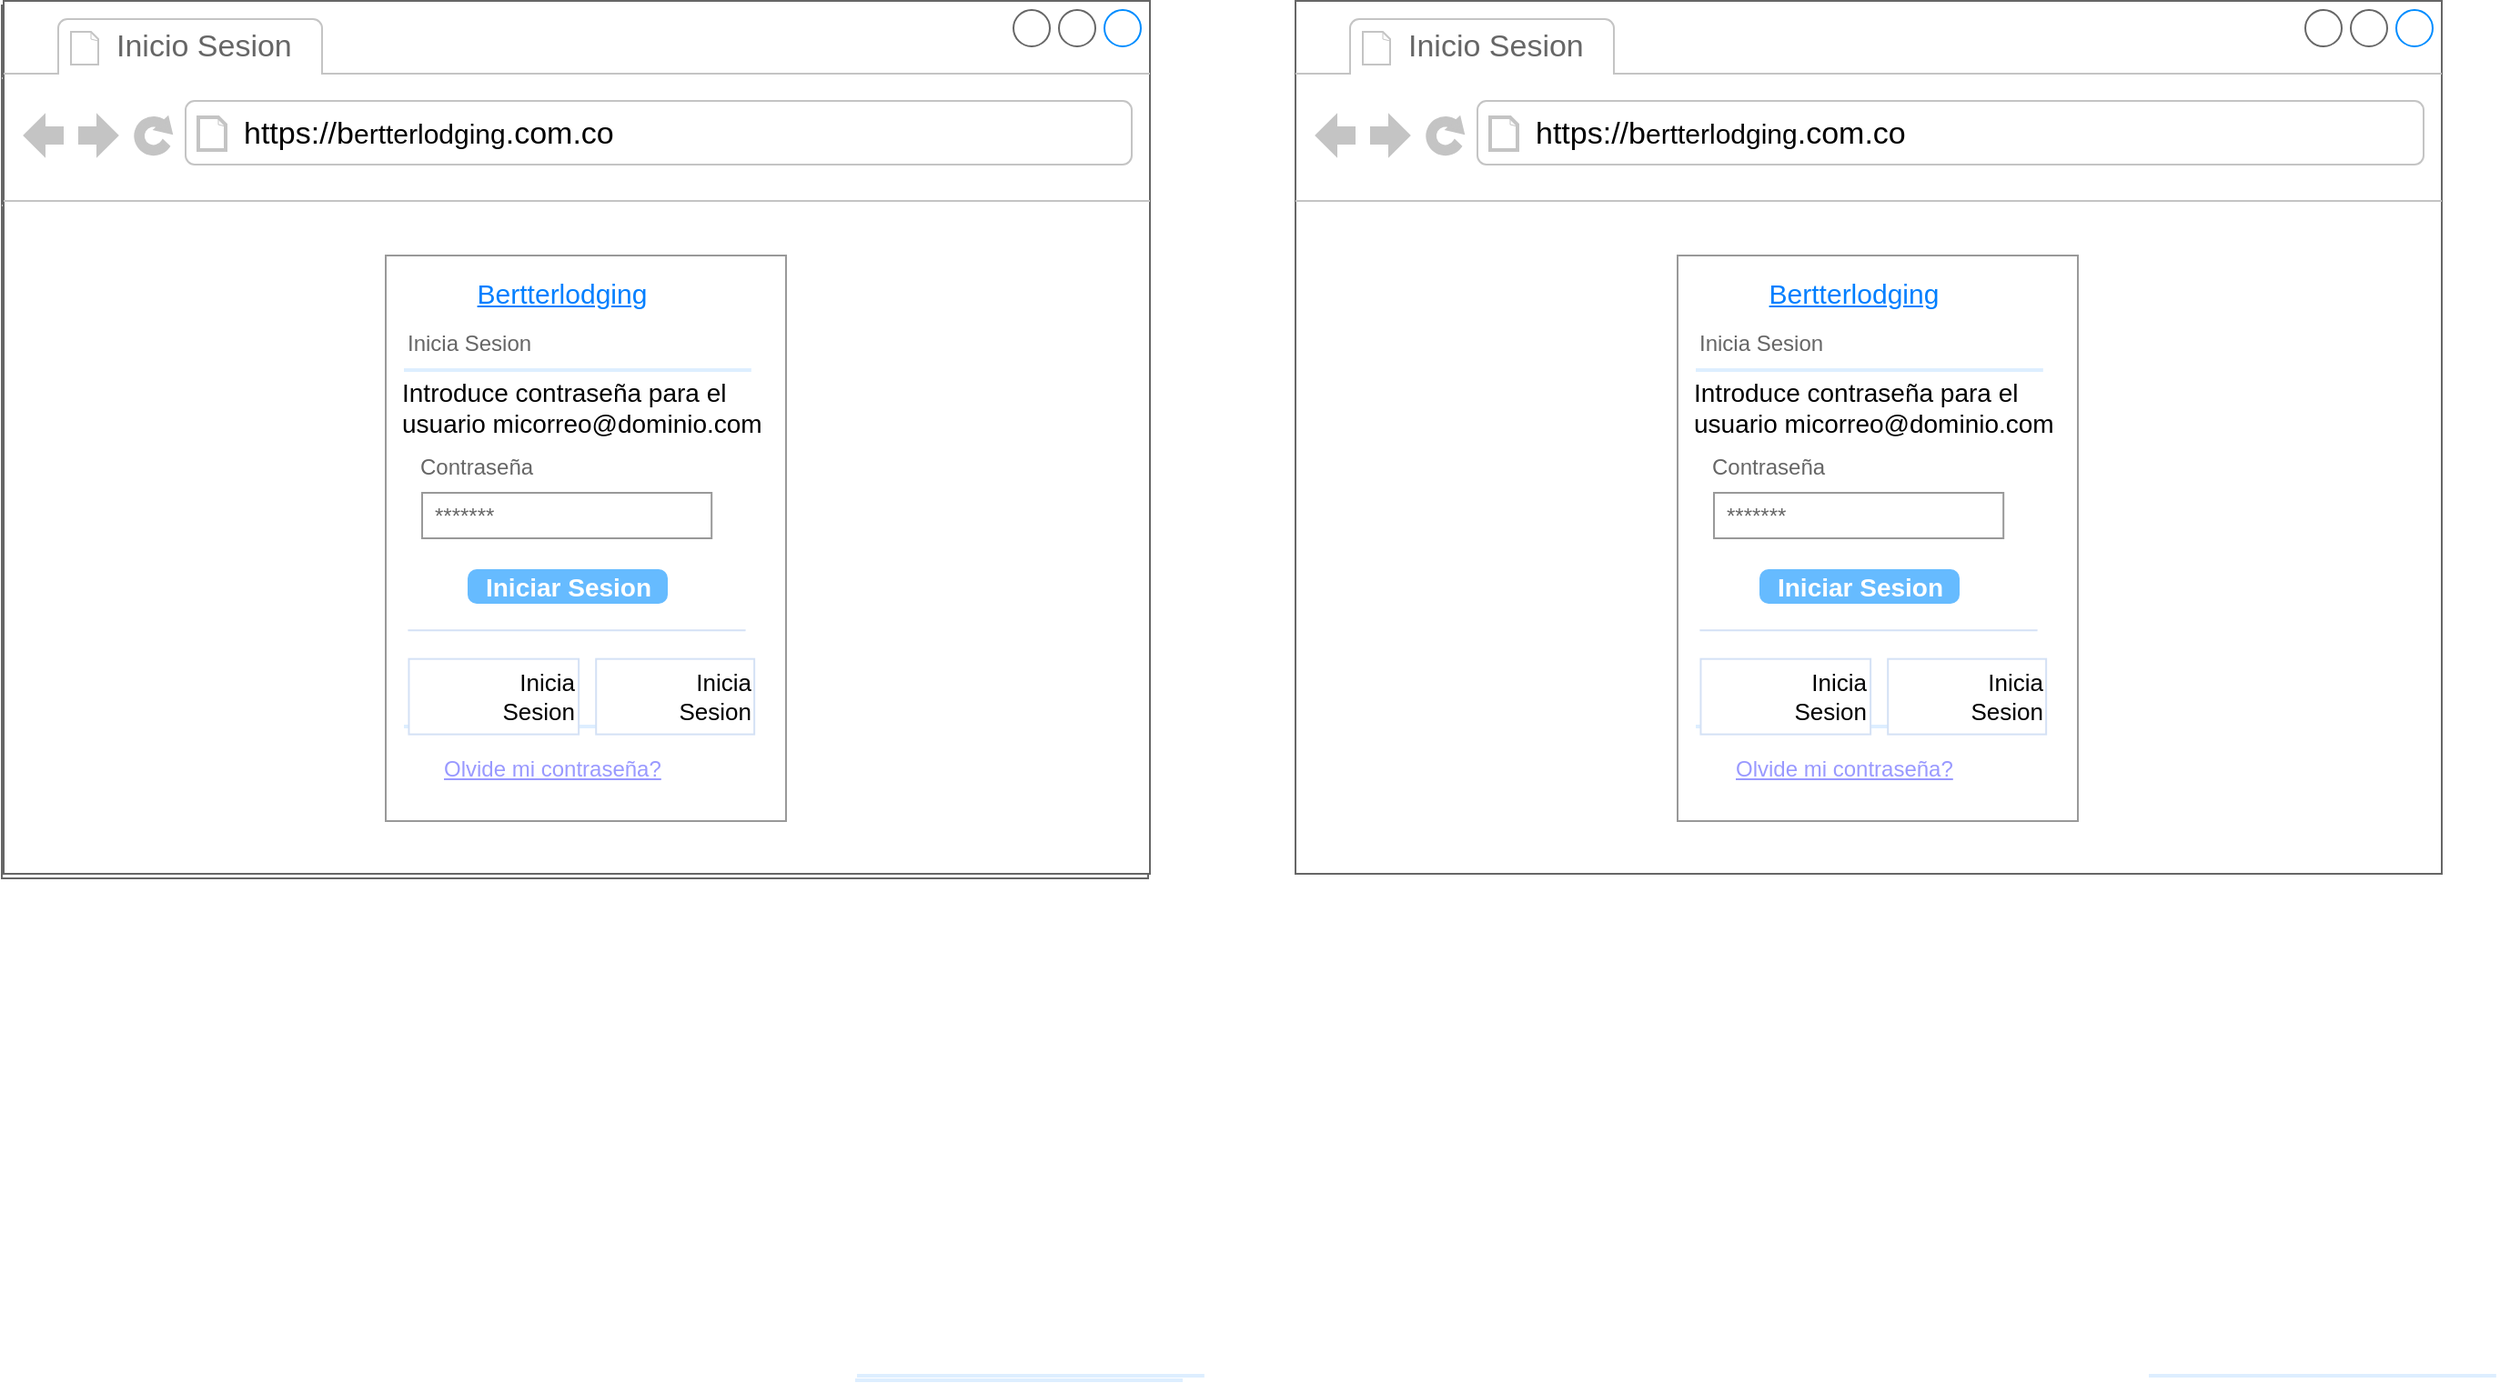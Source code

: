<mxfile version="12.0.0" type="device" pages="2"><diagram id="JrLHnYia4jThYeWafEyb" name="InicioSesion"><mxGraphModel dx="992" dy="542" grid="1" gridSize="10" guides="1" tooltips="1" connect="1" arrows="1" fold="1" page="1" pageScale="1" pageWidth="1654" pageHeight="2336" math="0" shadow="0"><root><mxCell id="0"/><mxCell id="1" parent="0"/><mxCell id="204Yd5TzRGmuZy3mgXuw-1" value="" style="strokeWidth=1;shadow=0;dashed=0;align=right;html=1;shape=mxgraph.mockup.containers.browserWindow;rSize=0;fillColor=#ffffff;strokeColor=#666666;strokeColor2=#008cff;strokeColor3=#c4c4c4;mainText=,;recursiveResize=0;" vertex="1" parent="1"><mxGeometry x="54" y="40" width="630" height="480" as="geometry"/></mxCell><mxCell id="204Yd5TzRGmuZy3mgXuw-4" value="" style="strokeWidth=1;shadow=0;align=center;html=1;shape=mxgraph.mockup.forms.rrect;rSize=0;strokeColor=#999999;fillColor=#ffffff;rotation=0;perimeterSpacing=8;" vertex="1" parent="204Yd5TzRGmuZy3mgXuw-1"><mxGeometry x="210" y="140" width="198" height="311" as="geometry"/></mxCell><mxCell id="204Yd5TzRGmuZy3mgXuw-5" value="Inicia Sesion" style="strokeWidth=1;shadow=0;dashed=0;align=center;html=1;shape=mxgraph.mockup.forms.anchor;fontSize=12;fontColor=#666666;align=left;resizeWidth=1;spacingLeft=0;" vertex="1" parent="204Yd5TzRGmuZy3mgXuw-4"><mxGeometry width="100" height="20" relative="1" as="geometry"><mxPoint x="10" y="38" as="offset"/></mxGeometry></mxCell><mxCell id="204Yd5TzRGmuZy3mgXuw-6" value="" style="shape=line;strokeColor=#ddeeff;strokeWidth=2;html=1;resizeWidth=1;" vertex="1" parent="204Yd5TzRGmuZy3mgXuw-4"><mxGeometry width="180" height="10" relative="1" as="geometry"><mxPoint x="10" y="58" as="offset"/></mxGeometry></mxCell><mxCell id="204Yd5TzRGmuZy3mgXuw-7" value="E-mail" style="strokeWidth=1;shadow=0;dashed=0;align=center;html=1;shape=mxgraph.mockup.forms.anchor;fontSize=12;fontColor=#666666;align=left;resizeWidth=1;spacingLeft=0;" vertex="1" parent="204Yd5TzRGmuZy3mgXuw-4"><mxGeometry width="100" height="20" relative="1" as="geometry"><mxPoint x="10" y="68" as="offset"/></mxGeometry></mxCell><mxCell id="204Yd5TzRGmuZy3mgXuw-8" value="micorreo@dominio.com" style="strokeWidth=1;shadow=0;dashed=0;align=center;html=1;shape=mxgraph.mockup.forms.rrect;rSize=0;strokeColor=#999999;fontColor=#666666;align=left;spacingLeft=5;resizeWidth=1;" vertex="1" parent="204Yd5TzRGmuZy3mgXuw-4"><mxGeometry width="150" height="25" relative="1" as="geometry"><mxPoint x="10" y="88" as="offset"/></mxGeometry></mxCell><mxCell id="204Yd5TzRGmuZy3mgXuw-11" value="Siguiente" style="strokeWidth=1;shadow=0;dashed=0;align=center;html=1;shape=mxgraph.mockup.forms.rrect;rSize=5;strokeColor=none;fontColor=#ffffff;fillColor=#66bbff;fontSize=14;fontStyle=1;" vertex="1" parent="204Yd5TzRGmuZy3mgXuw-4"><mxGeometry y="1" width="110" height="19" relative="1" as="geometry"><mxPoint x="30.5" y="-181" as="offset"/></mxGeometry></mxCell><mxCell id="204Yd5TzRGmuZy3mgXuw-12" value="Olvide mi contraseña?" style="strokeWidth=1;shadow=0;dashed=0;align=center;html=1;shape=mxgraph.mockup.forms.anchor;fontSize=12;fontColor=#9999ff;align=left;spacingLeft=0;fontStyle=4;resizeWidth=1;" vertex="1" parent="204Yd5TzRGmuZy3mgXuw-4"><mxGeometry y="1" width="150" height="20" relative="1" as="geometry"><mxPoint x="9" y="-26" as="offset"/></mxGeometry></mxCell><mxCell id="204Yd5TzRGmuZy3mgXuw-13" value="" style="shape=line;strokeColor=#ddeeff;strokeWidth=2;html=1;resizeWidth=1;" vertex="1" parent="204Yd5TzRGmuZy3mgXuw-4"><mxGeometry y="1" width="180" height="10" relative="1" as="geometry"><mxPoint x="10" y="-90" as="offset"/></mxGeometry></mxCell><mxCell id="204Yd5TzRGmuZy3mgXuw-14" value="Nuevo Usuario" style="strokeWidth=1;shadow=0;dashed=0;align=center;html=1;shape=mxgraph.mockup.forms.anchor;fontSize=12;fontColor=#666666;align=left;spacingLeft=0;resizeWidth=1;" vertex="1" parent="204Yd5TzRGmuZy3mgXuw-4"><mxGeometry y="1" width="150" height="20" relative="1" as="geometry"><mxPoint x="10" y="-70" as="offset"/></mxGeometry></mxCell><mxCell id="204Yd5TzRGmuZy3mgXuw-15" value="Registrate" style="strokeWidth=1;shadow=0;dashed=0;align=center;html=1;shape=mxgraph.mockup.forms.rrect;rSize=5;strokeColor=none;fontColor=#ffffff;fillColor=#66bbff;fontSize=13;fontStyle=1;" vertex="1" parent="204Yd5TzRGmuZy3mgXuw-4"><mxGeometry y="1" width="110" height="19" relative="1" as="geometry"><mxPoint x="20" y="-50" as="offset"/></mxGeometry></mxCell><mxCell id="204Yd5TzRGmuZy3mgXuw-16" value="" style="shape=line;strokeColor=#ddeeff;strokeWidth=2;html=1;resizeWidth=1;" vertex="1" parent="204Yd5TzRGmuZy3mgXuw-4"><mxGeometry y="1" width="180" height="10" relative="1" as="geometry"><mxPoint x="259" y="300" as="offset"/></mxGeometry></mxCell><mxCell id="204Yd5TzRGmuZy3mgXuw-17" value="" style="verticalLabelPosition=bottom;shadow=0;dashed=0;align=center;html=1;verticalAlign=top;strokeWidth=1;shape=mxgraph.mockup.markup.line;fontSize=13;strokeColor=#D4E1F5;" vertex="1" parent="204Yd5TzRGmuZy3mgXuw-4"><mxGeometry x="11.5" y="162.767" width="175" height="20.733" as="geometry"/></mxCell><mxCell id="204Yd5TzRGmuZy3mgXuw-18" value="Inicia &lt;br&gt;Sesion" style="rounded=0;whiteSpace=wrap;html=1;shadow=0;strokeColor=#D4E1F5;fontSize=13;align=right;" vertex="1" parent="204Yd5TzRGmuZy3mgXuw-4"><mxGeometry x="12" y="188.844" width="88" height="41.467" as="geometry"/></mxCell><mxCell id="204Yd5TzRGmuZy3mgXuw-19" value="Inicia &lt;br&gt;Sesion" style="rounded=0;whiteSpace=wrap;html=1;shadow=0;strokeColor=#D4E1F5;fontSize=13;align=right;" vertex="1" parent="204Yd5TzRGmuZy3mgXuw-4"><mxGeometry x="109" y="188.844" width="82" height="41.467" as="geometry"/></mxCell><mxCell id="204Yd5TzRGmuZy3mgXuw-20" value="" style="shape=image;html=1;verticalAlign=top;verticalLabelPosition=bottom;labelBackgroundColor=#ffffff;imageAspect=0;aspect=fixed;image=https://cdn3.iconfinder.com/data/icons/free-social-icons/67/facebook_circle_color-128.png;shadow=0;strokeColor=#D4E1F5;fontSize=13;" vertex="1" parent="204Yd5TzRGmuZy3mgXuw-4"><mxGeometry x="17" y="195.064" width="27.16" height="27.16" as="geometry"/></mxCell><mxCell id="204Yd5TzRGmuZy3mgXuw-24" value="" style="shape=image;html=1;verticalAlign=top;verticalLabelPosition=bottom;labelBackgroundColor=#ffffff;imageAspect=0;aspect=fixed;image=https://cdn2.iconfinder.com/data/icons/social-icons-circular-color/512/gmail-128.png;shadow=0;strokeColor=#D4E1F5;fontSize=13;" vertex="1" parent="204Yd5TzRGmuZy3mgXuw-4"><mxGeometry x="112" y="195.064" width="28.13" height="28.13" as="geometry"/></mxCell><mxCell id="204Yd5TzRGmuZy3mgXuw-25" value="Bertterlodging" style="text;html=1;strokeColor=none;fillColor=none;align=center;verticalAlign=middle;whiteSpace=wrap;rounded=0;shadow=0;fontSize=15;fontStyle=4;fontColor=#007FFF;" vertex="1" parent="204Yd5TzRGmuZy3mgXuw-4"><mxGeometry x="72" y="10" width="40" height="20" as="geometry"/></mxCell><mxCell id="204Yd5TzRGmuZy3mgXuw-2" value="Inicio Sesion" style="strokeWidth=1;shadow=0;dashed=0;align=center;html=1;shape=mxgraph.mockup.containers.anchor;fontSize=17;fontColor=#666666;align=left;" vertex="1" parent="204Yd5TzRGmuZy3mgXuw-1"><mxGeometry x="60" y="12" width="110" height="26" as="geometry"/></mxCell><mxCell id="204Yd5TzRGmuZy3mgXuw-3" value="&lt;font color=&quot;#000000&quot;&gt;https://b&lt;span style=&quot;font-size: 15px ; text-align: center ; white-space: normal&quot;&gt;ertterlodging&lt;/span&gt;.com.co&lt;/font&gt;" style="strokeWidth=1;shadow=0;dashed=0;align=center;html=1;shape=mxgraph.mockup.containers.anchor;rSize=0;fontSize=17;fontColor=#666666;align=left;" vertex="1" parent="204Yd5TzRGmuZy3mgXuw-1"><mxGeometry x="130" y="60" width="250" height="26" as="geometry"/></mxCell><mxCell id="204Yd5TzRGmuZy3mgXuw-26" value="" style="strokeWidth=1;shadow=0;dashed=0;align=right;html=1;shape=mxgraph.mockup.containers.browserWindow;rSize=0;fillColor=#ffffff;strokeColor=#666666;strokeColor2=#008cff;strokeColor3=#c4c4c4;mainText=,;recursiveResize=0;" vertex="1" parent="1"><mxGeometry x="765" y="37.5" width="630" height="480" as="geometry"/></mxCell><mxCell id="204Yd5TzRGmuZy3mgXuw-27" value="" style="strokeWidth=1;shadow=0;align=center;html=1;shape=mxgraph.mockup.forms.rrect;rSize=0;strokeColor=#999999;fillColor=#ffffff;rotation=0;perimeterSpacing=8;" vertex="1" parent="204Yd5TzRGmuZy3mgXuw-26"><mxGeometry x="210" y="140" width="220" height="311" as="geometry"/></mxCell><mxCell id="204Yd5TzRGmuZy3mgXuw-28" value="Inicia Sesion" style="strokeWidth=1;shadow=0;dashed=0;align=center;html=1;shape=mxgraph.mockup.forms.anchor;fontSize=12;fontColor=#666666;align=left;resizeWidth=1;spacingLeft=0;" vertex="1" parent="204Yd5TzRGmuZy3mgXuw-27"><mxGeometry width="106.061" height="20" relative="1" as="geometry"><mxPoint x="10" y="38" as="offset"/></mxGeometry></mxCell><mxCell id="204Yd5TzRGmuZy3mgXuw-29" value="" style="shape=line;strokeColor=#ddeeff;strokeWidth=2;html=1;resizeWidth=1;" vertex="1" parent="204Yd5TzRGmuZy3mgXuw-27"><mxGeometry width="190.909" height="10" relative="1" as="geometry"><mxPoint x="10" y="58" as="offset"/></mxGeometry></mxCell><mxCell id="204Yd5TzRGmuZy3mgXuw-30" value="Contraseña" style="strokeWidth=1;shadow=0;dashed=0;align=center;html=1;shape=mxgraph.mockup.forms.anchor;fontSize=12;fontColor=#666666;align=left;resizeWidth=1;spacingLeft=0;" vertex="1" parent="204Yd5TzRGmuZy3mgXuw-27"><mxGeometry width="106.061" height="20" relative="1" as="geometry"><mxPoint x="17" y="106" as="offset"/></mxGeometry></mxCell><mxCell id="204Yd5TzRGmuZy3mgXuw-31" value="*******" style="strokeWidth=1;shadow=0;dashed=0;align=center;html=1;shape=mxgraph.mockup.forms.rrect;rSize=0;strokeColor=#999999;fontColor=#666666;align=left;spacingLeft=5;resizeWidth=1;" vertex="1" parent="204Yd5TzRGmuZy3mgXuw-27"><mxGeometry width="159.091" height="25" relative="1" as="geometry"><mxPoint x="20" y="130.5" as="offset"/></mxGeometry></mxCell><mxCell id="204Yd5TzRGmuZy3mgXuw-32" value="Iniciar Sesion" style="strokeWidth=1;shadow=0;dashed=0;align=center;html=1;shape=mxgraph.mockup.forms.rrect;rSize=5;strokeColor=none;fontColor=#ffffff;fillColor=#66bbff;fontSize=14;fontStyle=1;" vertex="1" parent="204Yd5TzRGmuZy3mgXuw-27"><mxGeometry y="1" width="110" height="19" relative="1" as="geometry"><mxPoint x="45" y="-138.5" as="offset"/></mxGeometry></mxCell><mxCell id="204Yd5TzRGmuZy3mgXuw-33" value="Olvide mi contraseña?" style="strokeWidth=1;shadow=0;dashed=0;align=center;html=1;shape=mxgraph.mockup.forms.anchor;fontSize=12;fontColor=#9999ff;align=left;spacingLeft=0;fontStyle=4;resizeWidth=1;" vertex="1" parent="204Yd5TzRGmuZy3mgXuw-27"><mxGeometry y="1" width="159.091" height="20" relative="1" as="geometry"><mxPoint x="30" y="-38.5" as="offset"/></mxGeometry></mxCell><mxCell id="204Yd5TzRGmuZy3mgXuw-34" value="" style="shape=line;strokeColor=#ddeeff;strokeWidth=2;html=1;resizeWidth=1;" vertex="1" parent="204Yd5TzRGmuZy3mgXuw-27"><mxGeometry y="1" width="190.909" height="10" relative="1" as="geometry"><mxPoint x="10" y="-57" as="offset"/></mxGeometry></mxCell><mxCell id="204Yd5TzRGmuZy3mgXuw-35" value="" style="strokeWidth=1;shadow=0;dashed=0;align=center;html=1;shape=mxgraph.mockup.forms.anchor;fontSize=12;fontColor=#666666;align=left;spacingLeft=0;resizeWidth=1;" vertex="1" parent="204Yd5TzRGmuZy3mgXuw-27"><mxGeometry y="1" width="159.091" height="20" relative="1" as="geometry"><mxPoint x="10" y="-70" as="offset"/></mxGeometry></mxCell><mxCell id="204Yd5TzRGmuZy3mgXuw-37" value="" style="shape=line;strokeColor=#ddeeff;strokeWidth=2;html=1;resizeWidth=1;" vertex="1" parent="204Yd5TzRGmuZy3mgXuw-27"><mxGeometry y="1" width="190.909" height="10" relative="1" as="geometry"><mxPoint x="259" y="300" as="offset"/></mxGeometry></mxCell><mxCell id="204Yd5TzRGmuZy3mgXuw-38" value="" style="verticalLabelPosition=bottom;shadow=0;dashed=0;align=center;html=1;verticalAlign=top;strokeWidth=1;shape=mxgraph.mockup.markup.line;fontSize=13;strokeColor=#D4E1F5;" vertex="1" parent="204Yd5TzRGmuZy3mgXuw-27"><mxGeometry x="12.197" y="195.767" width="185.606" height="20.733" as="geometry"/></mxCell><mxCell id="204Yd5TzRGmuZy3mgXuw-39" value="Inicia &lt;br&gt;Sesion" style="rounded=0;whiteSpace=wrap;html=1;shadow=0;strokeColor=#D4E1F5;fontSize=13;align=right;" vertex="1" parent="204Yd5TzRGmuZy3mgXuw-27"><mxGeometry x="12.727" y="221.844" width="93.333" height="41.467" as="geometry"/></mxCell><mxCell id="204Yd5TzRGmuZy3mgXuw-40" value="Inicia &lt;br&gt;Sesion" style="rounded=0;whiteSpace=wrap;html=1;shadow=0;strokeColor=#D4E1F5;fontSize=13;align=right;" vertex="1" parent="204Yd5TzRGmuZy3mgXuw-27"><mxGeometry x="115.606" y="221.844" width="86.97" height="41.467" as="geometry"/></mxCell><mxCell id="204Yd5TzRGmuZy3mgXuw-41" value="" style="shape=image;html=1;verticalAlign=top;verticalLabelPosition=bottom;labelBackgroundColor=#ffffff;imageAspect=0;aspect=fixed;image=https://cdn3.iconfinder.com/data/icons/free-social-icons/67/facebook_circle_color-128.png;shadow=0;strokeColor=#D4E1F5;fontSize=13;" vertex="1" parent="204Yd5TzRGmuZy3mgXuw-27"><mxGeometry x="18.03" y="228.064" width="27.16" height="27.16" as="geometry"/></mxCell><mxCell id="204Yd5TzRGmuZy3mgXuw-42" value="" style="shape=image;html=1;verticalAlign=top;verticalLabelPosition=bottom;labelBackgroundColor=#ffffff;imageAspect=0;aspect=fixed;image=https://cdn2.iconfinder.com/data/icons/social-icons-circular-color/512/gmail-128.png;shadow=0;strokeColor=#D4E1F5;fontSize=13;" vertex="1" parent="204Yd5TzRGmuZy3mgXuw-27"><mxGeometry x="118.788" y="228.064" width="28.13" height="28.13" as="geometry"/></mxCell><mxCell id="204Yd5TzRGmuZy3mgXuw-43" value="Bertterlodging" style="text;html=1;strokeColor=none;fillColor=none;align=center;verticalAlign=middle;whiteSpace=wrap;rounded=0;shadow=0;fontSize=15;fontStyle=4;fontColor=#007FFF;" vertex="1" parent="204Yd5TzRGmuZy3mgXuw-27"><mxGeometry x="76.364" y="10" width="42.424" height="20" as="geometry"/></mxCell><mxCell id="204Yd5TzRGmuZy3mgXuw-46" value="Introduce contraseña para el usuario micorreo@dominio.com" style="text;html=1;strokeColor=none;fillColor=none;align=left;verticalAlign=middle;whiteSpace=wrap;rounded=0;shadow=0;fontSize=14;fontColor=#000000;" vertex="1" parent="204Yd5TzRGmuZy3mgXuw-27"><mxGeometry x="7" y="73" width="209" height="20" as="geometry"/></mxCell><mxCell id="204Yd5TzRGmuZy3mgXuw-44" value="Inicio Sesion" style="strokeWidth=1;shadow=0;dashed=0;align=center;html=1;shape=mxgraph.mockup.containers.anchor;fontSize=17;fontColor=#666666;align=left;" vertex="1" parent="204Yd5TzRGmuZy3mgXuw-26"><mxGeometry x="60" y="12" width="110" height="26" as="geometry"/></mxCell><mxCell id="204Yd5TzRGmuZy3mgXuw-45" value="&lt;font color=&quot;#000000&quot;&gt;https://b&lt;span style=&quot;font-size: 15px ; text-align: center ; white-space: normal&quot;&gt;ertterlodging&lt;/span&gt;.com.co&lt;/font&gt;" style="strokeWidth=1;shadow=0;dashed=0;align=center;html=1;shape=mxgraph.mockup.containers.anchor;rSize=0;fontSize=17;fontColor=#666666;align=left;" vertex="1" parent="204Yd5TzRGmuZy3mgXuw-26"><mxGeometry x="130" y="60" width="250" height="26" as="geometry"/></mxCell><mxCell id="204Yd5TzRGmuZy3mgXuw-47" value="" style="strokeWidth=1;shadow=0;dashed=0;align=right;html=1;shape=mxgraph.mockup.containers.browserWindow;rSize=0;fillColor=#ffffff;strokeColor=#666666;strokeColor2=#008cff;strokeColor3=#c4c4c4;mainText=,;recursiveResize=0;" vertex="1" parent="1"><mxGeometry x="55" y="37.5" width="630" height="480" as="geometry"/></mxCell><mxCell id="204Yd5TzRGmuZy3mgXuw-48" value="" style="strokeWidth=1;shadow=0;align=center;html=1;shape=mxgraph.mockup.forms.rrect;rSize=0;strokeColor=#999999;fillColor=#ffffff;rotation=0;perimeterSpacing=8;" vertex="1" parent="204Yd5TzRGmuZy3mgXuw-47"><mxGeometry x="210" y="140" width="220" height="311" as="geometry"/></mxCell><mxCell id="204Yd5TzRGmuZy3mgXuw-49" value="Inicia Sesion" style="strokeWidth=1;shadow=0;dashed=0;align=center;html=1;shape=mxgraph.mockup.forms.anchor;fontSize=12;fontColor=#666666;align=left;resizeWidth=1;spacingLeft=0;" vertex="1" parent="204Yd5TzRGmuZy3mgXuw-48"><mxGeometry width="106.061" height="20" relative="1" as="geometry"><mxPoint x="10" y="38" as="offset"/></mxGeometry></mxCell><mxCell id="204Yd5TzRGmuZy3mgXuw-50" value="" style="shape=line;strokeColor=#ddeeff;strokeWidth=2;html=1;resizeWidth=1;" vertex="1" parent="204Yd5TzRGmuZy3mgXuw-48"><mxGeometry width="190.909" height="10" relative="1" as="geometry"><mxPoint x="10" y="58" as="offset"/></mxGeometry></mxCell><mxCell id="204Yd5TzRGmuZy3mgXuw-51" value="Contraseña" style="strokeWidth=1;shadow=0;dashed=0;align=center;html=1;shape=mxgraph.mockup.forms.anchor;fontSize=12;fontColor=#666666;align=left;resizeWidth=1;spacingLeft=0;" vertex="1" parent="204Yd5TzRGmuZy3mgXuw-48"><mxGeometry width="106.061" height="20" relative="1" as="geometry"><mxPoint x="17" y="106" as="offset"/></mxGeometry></mxCell><mxCell id="204Yd5TzRGmuZy3mgXuw-52" value="*******" style="strokeWidth=1;shadow=0;dashed=0;align=center;html=1;shape=mxgraph.mockup.forms.rrect;rSize=0;strokeColor=#999999;fontColor=#666666;align=left;spacingLeft=5;resizeWidth=1;" vertex="1" parent="204Yd5TzRGmuZy3mgXuw-48"><mxGeometry width="159.091" height="25" relative="1" as="geometry"><mxPoint x="20" y="130.5" as="offset"/></mxGeometry></mxCell><mxCell id="204Yd5TzRGmuZy3mgXuw-53" value="Iniciar Sesion" style="strokeWidth=1;shadow=0;dashed=0;align=center;html=1;shape=mxgraph.mockup.forms.rrect;rSize=5;strokeColor=none;fontColor=#ffffff;fillColor=#66bbff;fontSize=14;fontStyle=1;" vertex="1" parent="204Yd5TzRGmuZy3mgXuw-48"><mxGeometry y="1" width="110" height="19" relative="1" as="geometry"><mxPoint x="45" y="-138.5" as="offset"/></mxGeometry></mxCell><mxCell id="204Yd5TzRGmuZy3mgXuw-54" value="Olvide mi contraseña?" style="strokeWidth=1;shadow=0;dashed=0;align=center;html=1;shape=mxgraph.mockup.forms.anchor;fontSize=12;fontColor=#9999ff;align=left;spacingLeft=0;fontStyle=4;resizeWidth=1;" vertex="1" parent="204Yd5TzRGmuZy3mgXuw-48"><mxGeometry y="1" width="159.091" height="20" relative="1" as="geometry"><mxPoint x="30" y="-38.5" as="offset"/></mxGeometry></mxCell><mxCell id="204Yd5TzRGmuZy3mgXuw-55" value="" style="shape=line;strokeColor=#ddeeff;strokeWidth=2;html=1;resizeWidth=1;" vertex="1" parent="204Yd5TzRGmuZy3mgXuw-48"><mxGeometry y="1" width="190.909" height="10" relative="1" as="geometry"><mxPoint x="10" y="-57" as="offset"/></mxGeometry></mxCell><mxCell id="204Yd5TzRGmuZy3mgXuw-56" value="" style="strokeWidth=1;shadow=0;dashed=0;align=center;html=1;shape=mxgraph.mockup.forms.anchor;fontSize=12;fontColor=#666666;align=left;spacingLeft=0;resizeWidth=1;" vertex="1" parent="204Yd5TzRGmuZy3mgXuw-48"><mxGeometry y="1" width="159.091" height="20" relative="1" as="geometry"><mxPoint x="10" y="-70" as="offset"/></mxGeometry></mxCell><mxCell id="204Yd5TzRGmuZy3mgXuw-57" value="" style="shape=line;strokeColor=#ddeeff;strokeWidth=2;html=1;resizeWidth=1;" vertex="1" parent="204Yd5TzRGmuZy3mgXuw-48"><mxGeometry y="1" width="190.909" height="10" relative="1" as="geometry"><mxPoint x="259" y="300" as="offset"/></mxGeometry></mxCell><mxCell id="204Yd5TzRGmuZy3mgXuw-58" value="" style="verticalLabelPosition=bottom;shadow=0;dashed=0;align=center;html=1;verticalAlign=top;strokeWidth=1;shape=mxgraph.mockup.markup.line;fontSize=13;strokeColor=#D4E1F5;" vertex="1" parent="204Yd5TzRGmuZy3mgXuw-48"><mxGeometry x="12.197" y="195.767" width="185.606" height="20.733" as="geometry"/></mxCell><mxCell id="204Yd5TzRGmuZy3mgXuw-59" value="Inicia &lt;br&gt;Sesion" style="rounded=0;whiteSpace=wrap;html=1;shadow=0;strokeColor=#D4E1F5;fontSize=13;align=right;" vertex="1" parent="204Yd5TzRGmuZy3mgXuw-48"><mxGeometry x="12.727" y="221.844" width="93.333" height="41.467" as="geometry"/></mxCell><mxCell id="204Yd5TzRGmuZy3mgXuw-60" value="Inicia &lt;br&gt;Sesion" style="rounded=0;whiteSpace=wrap;html=1;shadow=0;strokeColor=#D4E1F5;fontSize=13;align=right;" vertex="1" parent="204Yd5TzRGmuZy3mgXuw-48"><mxGeometry x="115.606" y="221.844" width="86.97" height="41.467" as="geometry"/></mxCell><mxCell id="204Yd5TzRGmuZy3mgXuw-61" value="" style="shape=image;html=1;verticalAlign=top;verticalLabelPosition=bottom;labelBackgroundColor=#ffffff;imageAspect=0;aspect=fixed;image=https://cdn3.iconfinder.com/data/icons/free-social-icons/67/facebook_circle_color-128.png;shadow=0;strokeColor=#D4E1F5;fontSize=13;" vertex="1" parent="204Yd5TzRGmuZy3mgXuw-48"><mxGeometry x="18.03" y="228.064" width="27.16" height="27.16" as="geometry"/></mxCell><mxCell id="204Yd5TzRGmuZy3mgXuw-62" value="" style="shape=image;html=1;verticalAlign=top;verticalLabelPosition=bottom;labelBackgroundColor=#ffffff;imageAspect=0;aspect=fixed;image=https://cdn2.iconfinder.com/data/icons/social-icons-circular-color/512/gmail-128.png;shadow=0;strokeColor=#D4E1F5;fontSize=13;" vertex="1" parent="204Yd5TzRGmuZy3mgXuw-48"><mxGeometry x="118.788" y="228.064" width="28.13" height="28.13" as="geometry"/></mxCell><mxCell id="204Yd5TzRGmuZy3mgXuw-63" value="Bertterlodging" style="text;html=1;strokeColor=none;fillColor=none;align=center;verticalAlign=middle;whiteSpace=wrap;rounded=0;shadow=0;fontSize=15;fontStyle=4;fontColor=#007FFF;" vertex="1" parent="204Yd5TzRGmuZy3mgXuw-48"><mxGeometry x="76.364" y="10" width="42.424" height="20" as="geometry"/></mxCell><mxCell id="204Yd5TzRGmuZy3mgXuw-64" value="Introduce contraseña para el usuario micorreo@dominio.com" style="text;html=1;strokeColor=none;fillColor=none;align=left;verticalAlign=middle;whiteSpace=wrap;rounded=0;shadow=0;fontSize=14;fontColor=#000000;" vertex="1" parent="204Yd5TzRGmuZy3mgXuw-48"><mxGeometry x="7" y="73" width="209" height="20" as="geometry"/></mxCell><mxCell id="204Yd5TzRGmuZy3mgXuw-65" value="Inicio Sesion" style="strokeWidth=1;shadow=0;dashed=0;align=center;html=1;shape=mxgraph.mockup.containers.anchor;fontSize=17;fontColor=#666666;align=left;" vertex="1" parent="204Yd5TzRGmuZy3mgXuw-47"><mxGeometry x="60" y="12" width="110" height="26" as="geometry"/></mxCell><mxCell id="204Yd5TzRGmuZy3mgXuw-66" value="&lt;font color=&quot;#000000&quot;&gt;https://b&lt;span style=&quot;font-size: 15px ; text-align: center ; white-space: normal&quot;&gt;ertterlodging&lt;/span&gt;.com.co&lt;/font&gt;" style="strokeWidth=1;shadow=0;dashed=0;align=center;html=1;shape=mxgraph.mockup.containers.anchor;rSize=0;fontSize=17;fontColor=#666666;align=left;" vertex="1" parent="204Yd5TzRGmuZy3mgXuw-47"><mxGeometry x="130" y="60" width="250" height="26" as="geometry"/></mxCell></root></mxGraphModel></diagram><diagram id="dZo8RgtBL4dEAJHo7PYk" name="Home"><mxGraphModel dx="1190" dy="650" grid="1" gridSize="10" guides="1" tooltips="1" connect="1" arrows="1" fold="1" page="1" pageScale="1" pageWidth="1654" pageHeight="2336" math="0" shadow="0"><root><mxCell id="jXngVSFGqxocTAM3erTo-0"/><mxCell id="jXngVSFGqxocTAM3erTo-1" parent="jXngVSFGqxocTAM3erTo-0"/><mxCell id="jXngVSFGqxocTAM3erTo-2" value="" style="strokeWidth=1;shadow=0;dashed=0;align=center;html=1;shape=mxgraph.mockup.containers.browserWindow;rSize=0;fillColor=#ffffff;strokeColor=#666666;strokeColor2=#008cff;strokeColor3=#c4c4c4;mainText=,;recursiveResize=0;fontSize=14;fontColor=#000000;" vertex="1" parent="jXngVSFGqxocTAM3erTo-1"><mxGeometry x="20" y="50" width="807" height="700" as="geometry"/></mxCell><mxCell id="jXngVSFGqxocTAM3erTo-3" value="bertterlodging" style="strokeWidth=1;shadow=0;dashed=0;align=center;html=1;shape=mxgraph.mockup.containers.anchor;fontSize=17;fontColor=#666666;align=left;" vertex="1" parent="jXngVSFGqxocTAM3erTo-2"><mxGeometry x="60" y="12" width="110" height="26" as="geometry"/></mxCell><mxCell id="jXngVSFGqxocTAM3erTo-4" value="https://www.bertterlodging.com.co" style="strokeWidth=1;shadow=0;dashed=0;align=center;html=1;shape=mxgraph.mockup.containers.anchor;rSize=0;fontSize=17;fontColor=#666666;align=left;" vertex="1" parent="jXngVSFGqxocTAM3erTo-2"><mxGeometry x="130" y="60" width="250" height="26" as="geometry"/></mxCell><mxCell id="jXngVSFGqxocTAM3erTo-11" value="" style="html=1;shadow=0;dashed=0;shape=mxgraph.bootstrap.rect;fillColor=#D4E1F5;strokeColor=none;whiteSpace=wrap;fontSize=14;fontColor=#000000;align=left;" vertex="1" parent="jXngVSFGqxocTAM3erTo-2"><mxGeometry x="7" y="113" width="793" height="40" as="geometry"/></mxCell><mxCell id="jXngVSFGqxocTAM3erTo-12" value="Alojamiento" style="html=1;shadow=0;dashed=0;fillColor=none;strokeColor=none;shape=mxgraph.bootstrap.rect;fontColor=#999999;fontSize=14;whiteSpace=wrap;" vertex="1" parent="jXngVSFGqxocTAM3erTo-11"><mxGeometry width="79.3" height="40" as="geometry"/></mxCell><mxCell id="jXngVSFGqxocTAM3erTo-13" value="Ofertas" style="html=1;shadow=0;dashed=0;shape=mxgraph.bootstrap.rect;fillColor=#007FFF;strokeColor=none;fontColor=#ffffff;spacingRight=30;whiteSpace=wrap;" vertex="1" parent="jXngVSFGqxocTAM3erTo-11"><mxGeometry x="79.3" width="89.212" height="40" as="geometry"/></mxCell><mxCell id="jXngVSFGqxocTAM3erTo-14" value="84" style="html=1;shadow=0;dashed=0;shape=mxgraph.bootstrap.rrect;rSize=8;fillColor=#ff0000;strokeColor=none;fontColor=#ffffff;whiteSpace=wrap;" vertex="1" parent="jXngVSFGqxocTAM3erTo-13"><mxGeometry x="1" y="0.5" width="25" height="16" relative="1" as="geometry"><mxPoint x="-30" y="-8" as="offset"/></mxGeometry></mxCell><mxCell id="jXngVSFGqxocTAM3erTo-15" value="Destacado" style="html=1;shadow=0;dashed=0;fillColor=none;strokeColor=none;shape=mxgraph.bootstrap.rect;fontColor=#999999;spacingRight=30;whiteSpace=wrap;" vertex="1" parent="jXngVSFGqxocTAM3erTo-11"><mxGeometry x="168.512" width="109.037" height="40" as="geometry"/></mxCell><mxCell id="jXngVSFGqxocTAM3erTo-16" value="42" style="html=1;shadow=0;dashed=0;shape=mxgraph.bootstrap.rrect;rSize=8;fillColor=#ff0000;strokeColor=none;fontColor=#ffffff;whiteSpace=wrap;" vertex="1" parent="jXngVSFGqxocTAM3erTo-15"><mxGeometry x="1" y="0.5" width="25" height="16" relative="1" as="geometry"><mxPoint x="-30" y="-8" as="offset"/></mxGeometry></mxCell><mxCell id="jXngVSFGqxocTAM3erTo-19" value="Mi Perfil" style="html=1;shadow=0;dashed=0;fillColor=none;strokeColor=none;shape=mxgraph.bootstrap.rect;fontColor=#999999;whiteSpace=wrap;" vertex="1" parent="jXngVSFGqxocTAM3erTo-11"><mxGeometry x="654.225" width="69.388" height="40" as="geometry"/></mxCell><mxCell id="jXngVSFGqxocTAM3erTo-20" value="Cerrar Sesion" style="html=1;shadow=0;dashed=0;fillColor=none;strokeColor=none;shape=mxgraph.bootstrap.rect;fontColor=#999999;whiteSpace=wrap;" vertex="1" parent="jXngVSFGqxocTAM3erTo-11"><mxGeometry x="723.612" width="69.388" height="40" as="geometry"/></mxCell><mxCell id="jXngVSFGqxocTAM3erTo-5" value="" style="verticalLabelPosition=bottom;shadow=0;dashed=0;align=center;html=1;verticalAlign=top;strokeWidth=1;shape=mxgraph.mockup.containers.userMale;strokeColor=#666666;strokeColor2=#008cff;fillColor=#ffffff;fontSize=14;fontColor=#000000;" vertex="1" parent="jXngVSFGqxocTAM3erTo-11"><mxGeometry x="624" y="5" width="30" height="30" as="geometry"/></mxCell><mxCell id="jXngVSFGqxocTAM3erTo-21" value="Buscar" style="html=1;shadow=0;dashed=0;shape=mxgraph.bootstrap.rrect;fillColor=#ffffff;rSize=5;strokeColor=#dddddd;align=left;spacingLeft=10;fontSize=16;fontColor=#dddddd;whiteSpace=wrap;" vertex="1" parent="jXngVSFGqxocTAM3erTo-11"><mxGeometry x="330" y="-1" width="220" height="40" as="geometry"/></mxCell><mxCell id="jXngVSFGqxocTAM3erTo-22" value="Ya!" style="html=1;shadow=0;dashed=0;shape=mxgraph.bootstrap.rightButton;rSize=5;strokeColor=#dddddd;fillColor=none;fontSize=16;whiteSpace=wrap;resizeHeight=1;" vertex="1" parent="jXngVSFGqxocTAM3erTo-21"><mxGeometry x="1" width="50" height="40" relative="1" as="geometry"><mxPoint x="-50" as="offset"/></mxGeometry></mxCell><mxCell id="jXngVSFGqxocTAM3erTo-23" value="" style="html=1;shadow=0;dashed=0;shape=mxgraph.bootstrap.rrect;rSize=5;fillColor=#dae8fc;strokeColor=#6c8ebf;fontSize=14;align=left;" vertex="1" parent="jXngVSFGqxocTAM3erTo-2"><mxGeometry x="13.5" y="660" width="783" height="30" as="geometry"/></mxCell><mxCell id="jXngVSFGqxocTAM3erTo-24" value="Terminos y Condiciones" style="html=1;shadow=0;dashed=0;shape=mxgraph.bootstrap.anchor;fontColor=#999999;fontSize=14;whiteSpace=wrap;resizeHeight=1;fontStyle=4" vertex="1" parent="jXngVSFGqxocTAM3erTo-23"><mxGeometry width="220" height="30" relative="1" as="geometry"/></mxCell><mxCell id="jXngVSFGqxocTAM3erTo-25" value="&lt;span style=&quot;color: rgb(102 , 102 , 102) ; font-size: 17px ; text-align: left ; white-space: nowrap&quot;&gt;bertterlodging&lt;/span&gt;" style="html=1;shadow=0;dashed=0;shape=mxgraph.bootstrap.anchor;fontColor=#999999;align=right;spacingRight=20;whiteSpace=wrap;resizeHeight=1;" vertex="1" parent="jXngVSFGqxocTAM3erTo-23"><mxGeometry x="1" width="160" height="30" relative="1" as="geometry"><mxPoint x="-160" as="offset"/></mxGeometry></mxCell><mxCell id="jXngVSFGqxocTAM3erTo-26" value="" style="html=1;shadow=0;dashed=0;shape=mxgraph.bootstrap.rrect;fillColor=#ffffff;rSize=5;strokeColor=#dddddd;fontSize=14;fontColor=#000000;align=left;" vertex="1" parent="jXngVSFGqxocTAM3erTo-2"><mxGeometry x="107" y="217" width="183" height="163" as="geometry"/></mxCell><mxCell id="jXngVSFGqxocTAM3erTo-27" value="320x200" style="shape=rect;fontSize=24;fillColor=#f0f0f0;strokeColor=none;fontColor=#999999;whiteSpace=wrap;" vertex="1" parent="jXngVSFGqxocTAM3erTo-26"><mxGeometry x="2.845" y="2.09" width="177.311" height="81.5" as="geometry"/></mxCell><mxCell id="jXngVSFGqxocTAM3erTo-28" value="&lt;font style=&quot;font-size: 23px&quot;&gt;Visita..&amp;nbsp;&lt;/font&gt;" style="html=1;shadow=0;dashed=0;shape=mxgraph.bootstrap.anchor;fontSize=26;align=center;whiteSpace=wrap;" vertex="1" parent="jXngVSFGqxocTAM3erTo-26"><mxGeometry x="12.326" y="88.118" width="175.415" height="35.526" as="geometry"/></mxCell><mxCell id="jXngVSFGqxocTAM3erTo-29" value="" style="html=1;shadow=0;dashed=0;shape=mxgraph.bootstrap.anchor;strokeColor=#dddddd;whiteSpace=wrap;align=left;verticalAlign=top;fontSize=14;whiteSpace=wrap;" vertex="1" parent="jXngVSFGqxocTAM3erTo-26"><mxGeometry x="7.585" y="106.379" width="144.124" height="14.584" as="geometry"/></mxCell><mxCell id="jXngVSFGqxocTAM3erTo-32" value="" style="html=1;shadow=0;dashed=0;shape=mxgraph.bootstrap.rrect;fillColor=#ffffff;rSize=5;strokeColor=#dddddd;fontSize=14;fontColor=#000000;align=left;" vertex="1" parent="jXngVSFGqxocTAM3erTo-2"><mxGeometry x="315" y="220" width="175" height="160" as="geometry"/></mxCell><mxCell id="jXngVSFGqxocTAM3erTo-33" value="320x200" style="shape=rect;fontSize=24;fillColor=#f0f0f0;strokeColor=none;fontColor=#999999;whiteSpace=wrap;" vertex="1" parent="jXngVSFGqxocTAM3erTo-32"><mxGeometry x="2.72" y="2.051" width="169.56" height="80" as="geometry"/></mxCell><mxCell id="jXngVSFGqxocTAM3erTo-34" value="&lt;font style=&quot;font-size: 22px&quot;&gt;Conoce...&lt;/font&gt;" style="html=1;shadow=0;dashed=0;shape=mxgraph.bootstrap.anchor;fontSize=26;align=center;whiteSpace=wrap;" vertex="1" parent="jXngVSFGqxocTAM3erTo-32"><mxGeometry x="11.788" y="86.496" width="167.746" height="34.872" as="geometry"/></mxCell><mxCell id="jXngVSFGqxocTAM3erTo-35" value="" style="html=1;shadow=0;dashed=0;shape=mxgraph.bootstrap.anchor;strokeColor=#dddddd;whiteSpace=wrap;align=left;verticalAlign=top;fontSize=14;whiteSpace=wrap;" vertex="1" parent="jXngVSFGqxocTAM3erTo-32"><mxGeometry x="7.348" y="104" width="146.97" height="32" as="geometry"/></mxCell><mxCell id="jXngVSFGqxocTAM3erTo-36" value="" style="html=1;shadow=0;dashed=0;shape=mxgraph.bootstrap.rrect;fillColor=#ffffff;rSize=5;strokeColor=#dddddd;fontSize=14;fontColor=#000000;align=left;" vertex="1" parent="jXngVSFGqxocTAM3erTo-2"><mxGeometry x="514" y="217" width="183" height="163" as="geometry"/></mxCell><mxCell id="jXngVSFGqxocTAM3erTo-37" value="320x200" style="shape=rect;fontSize=24;fillColor=#f0f0f0;strokeColor=none;fontColor=#999999;whiteSpace=wrap;" vertex="1" parent="jXngVSFGqxocTAM3erTo-36"><mxGeometry x="2.845" y="2.09" width="177.311" height="81.5" as="geometry"/></mxCell><mxCell id="jXngVSFGqxocTAM3erTo-38" value="No te pierdas.." style="html=1;shadow=0;dashed=0;shape=mxgraph.bootstrap.anchor;fontSize=23;align=center;whiteSpace=wrap;" vertex="1" parent="jXngVSFGqxocTAM3erTo-36"><mxGeometry x="12.326" y="88.118" width="175.415" height="35.526" as="geometry"/></mxCell><mxCell id="jXngVSFGqxocTAM3erTo-39" value="" style="html=1;shadow=0;dashed=0;shape=mxgraph.bootstrap.anchor;strokeColor=#dddddd;whiteSpace=wrap;align=left;verticalAlign=top;fontSize=14;whiteSpace=wrap;" vertex="1" parent="jXngVSFGqxocTAM3erTo-36"><mxGeometry x="7.585" y="106.379" width="144.124" height="14.584" as="geometry"/></mxCell><mxCell id="jXngVSFGqxocTAM3erTo-42" value="" style="triangle;whiteSpace=wrap;html=1;shadow=0;strokeColor=#D4E1F5;fillColor=#FFFFFF;fontSize=14;fontColor=#000000;align=center;rotation=180;gradientColor=#D4E1F5;" vertex="1" parent="jXngVSFGqxocTAM3erTo-2"><mxGeometry x="55" y="269" width="31" height="80" as="geometry"/></mxCell><mxCell id="jXngVSFGqxocTAM3erTo-43" value="Destino Destacados" style="text;html=1;strokeColor=none;fillColor=none;align=center;verticalAlign=middle;whiteSpace=wrap;rounded=0;shadow=0;fontSize=16;fontColor=#000000;fontStyle=1" vertex="1" parent="jXngVSFGqxocTAM3erTo-2"><mxGeometry x="-3" y="174.5" width="233" height="20" as="geometry"/></mxCell><mxCell id="jXngVSFGqxocTAM3erTo-45" value="" style="triangle;whiteSpace=wrap;html=1;shadow=0;strokeColor=#D4E1F5;fillColor=#FFFFFF;fontSize=14;fontColor=#000000;align=center;rotation=0;gradientColor=#D4E1F5;" vertex="1" parent="jXngVSFGqxocTAM3erTo-2"><mxGeometry x="721" y="255.5" width="31" height="80" as="geometry"/></mxCell><mxCell id="jXngVSFGqxocTAM3erTo-55" value="Panel content" style="html=1;shadow=0;dashed=0;shape=mxgraph.bootstrap.rrect;align=center;rSize=5;strokeColor=#3D8BCD;fillColor=#ffffff;fontColor=#f0f0f0;spacingTop=30;whiteSpace=wrap;" vertex="1" parent="jXngVSFGqxocTAM3erTo-2"><mxGeometry x="114" y="430" width="258" height="210" as="geometry"/></mxCell><mxCell id="jXngVSFGqxocTAM3erTo-56" value="Super Oferta" style="html=1;shadow=0;dashed=0;shape=mxgraph.bootstrap.topButton;rSize=5;strokeColor=none;fillColor=#3D8BCD;fontColor=#ffffff;fontSize=14;fontStyle=1;align=left;spacingLeft=10;whiteSpace=wrap;resizeWidth=1;" vertex="1" parent="jXngVSFGqxocTAM3erTo-55"><mxGeometry width="260" height="30" relative="1" as="geometry"/></mxCell><mxCell id="jXngVSFGqxocTAM3erTo-58" value="" style="verticalLabelPosition=bottom;shadow=0;dashed=0;align=center;html=1;verticalAlign=top;strokeWidth=1;shape=mxgraph.mockup.containers.videoPlayer;strokeColor=#666666;strokeColor2=#008cff;strokeColor3=#c4c4c4;textColor=#666666;fillColor=#ffffff;fillColor2=#008cff;barHeight=30;barPos=20;fontSize=23;fontColor=#000000;" vertex="1" parent="jXngVSFGqxocTAM3erTo-55"><mxGeometry x="17" y="40" width="224" height="111" as="geometry"/></mxCell><mxCell id="jXngVSFGqxocTAM3erTo-64" value="Contactar" style="strokeWidth=1;shadow=0;dashed=0;align=center;html=1;shape=mxgraph.mockup.buttons.button;strokeColor=#666666;fontColor=#ffffff;mainText=;buttonStyle=round;fontSize=15;fontStyle=1;fillColor=#008cff;whiteSpace=wrap;" vertex="1" parent="jXngVSFGqxocTAM3erTo-55"><mxGeometry x="22.5" y="160" width="101" height="35" as="geometry"/></mxCell><mxCell id="jXngVSFGqxocTAM3erTo-65" value="Interesado" style="strokeWidth=1;shadow=0;dashed=0;align=center;html=1;shape=mxgraph.mockup.buttons.button;strokeColor=#666666;fontColor=#ffffff;mainText=;buttonStyle=round;fontSize=14;fontStyle=1;fillColor=#008cff;whiteSpace=wrap;" vertex="1" parent="jXngVSFGqxocTAM3erTo-55"><mxGeometry x="131" y="160" width="110" height="35" as="geometry"/></mxCell><mxCell id="jXngVSFGqxocTAM3erTo-57" value="" style="verticalLabelPosition=bottom;shadow=0;dashed=0;align=center;html=1;verticalAlign=top;strokeWidth=1;shape=mxgraph.mockup.markup.line;strokeColor=#999999;fillColor=#FFFFFF;gradientColor=#D4E1F5;fontSize=23;fontColor=#000000;" vertex="1" parent="jXngVSFGqxocTAM3erTo-2"><mxGeometry x="46.5" y="383" width="710" height="20" as="geometry"/></mxCell><mxCell id="jXngVSFGqxocTAM3erTo-66" value="Las Mejores Ofertas" style="text;html=1;strokeColor=none;fillColor=none;align=center;verticalAlign=middle;whiteSpace=wrap;rounded=0;shadow=0;fontSize=16;fontColor=#000000;fontStyle=1" vertex="1" parent="jXngVSFGqxocTAM3erTo-2"><mxGeometry x="7" y="403" width="233" height="20" as="geometry"/></mxCell><mxCell id="jXngVSFGqxocTAM3erTo-67" value="Panel content" style="html=1;shadow=0;dashed=0;shape=mxgraph.bootstrap.rrect;align=center;rSize=5;strokeColor=#3D8BCD;fillColor=#ffffff;fontColor=#f0f0f0;spacingTop=30;whiteSpace=wrap;" vertex="1" parent="jXngVSFGqxocTAM3erTo-2"><mxGeometry x="444" y="430" width="258" height="207" as="geometry"/></mxCell><mxCell id="jXngVSFGqxocTAM3erTo-68" value="Super Oferta" style="html=1;shadow=0;dashed=0;shape=mxgraph.bootstrap.topButton;rSize=5;strokeColor=none;fillColor=#3D8BCD;fontColor=#ffffff;fontSize=14;fontStyle=1;align=left;spacingLeft=10;whiteSpace=wrap;resizeWidth=1;" vertex="1" parent="jXngVSFGqxocTAM3erTo-67"><mxGeometry width="260" height="30" relative="1" as="geometry"/></mxCell><mxCell id="jXngVSFGqxocTAM3erTo-69" value="" style="verticalLabelPosition=bottom;shadow=0;dashed=0;align=center;html=1;verticalAlign=top;strokeWidth=1;shape=mxgraph.mockup.containers.videoPlayer;strokeColor=#666666;strokeColor2=#008cff;strokeColor3=#c4c4c4;textColor=#666666;fillColor=#ffffff;fillColor2=#008cff;barHeight=30;barPos=20;fontSize=23;fontColor=#000000;" vertex="1" parent="jXngVSFGqxocTAM3erTo-67"><mxGeometry x="17" y="39.429" width="224" height="109.414" as="geometry"/></mxCell><mxCell id="jXngVSFGqxocTAM3erTo-70" value="Contactar" style="strokeWidth=1;shadow=0;dashed=0;align=center;html=1;shape=mxgraph.mockup.buttons.button;strokeColor=#666666;fontColor=#ffffff;mainText=;buttonStyle=round;fontSize=15;fontStyle=1;fillColor=#008cff;whiteSpace=wrap;" vertex="1" parent="jXngVSFGqxocTAM3erTo-67"><mxGeometry x="22.5" y="157.714" width="101" height="34.5" as="geometry"/></mxCell><mxCell id="jXngVSFGqxocTAM3erTo-71" value="Interesado" style="strokeWidth=1;shadow=0;dashed=0;align=center;html=1;shape=mxgraph.mockup.buttons.button;strokeColor=#666666;fontColor=#ffffff;mainText=;buttonStyle=round;fontSize=14;fontStyle=1;fillColor=#008cff;whiteSpace=wrap;" vertex="1" parent="jXngVSFGqxocTAM3erTo-67"><mxGeometry x="131" y="157.714" width="110" height="34.5" as="geometry"/></mxCell></root></mxGraphModel></diagram></mxfile>